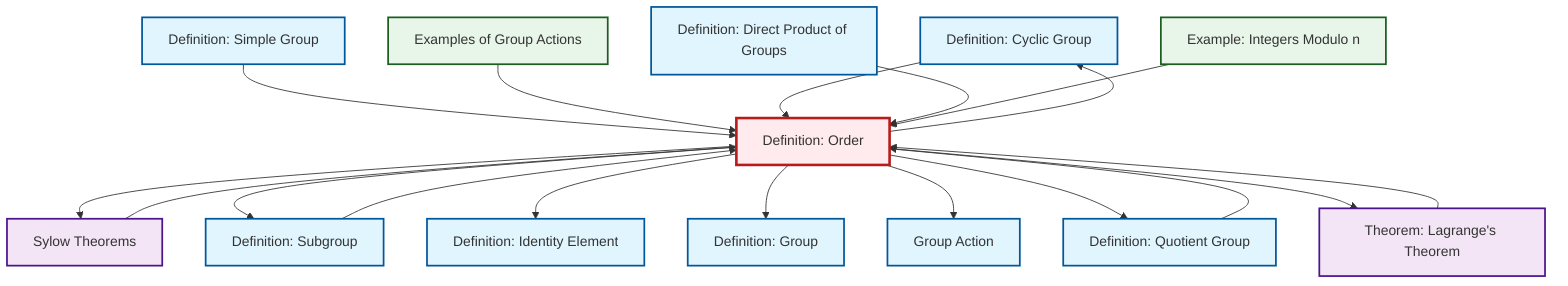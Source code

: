 graph TD
    classDef definition fill:#e1f5fe,stroke:#01579b,stroke-width:2px
    classDef theorem fill:#f3e5f5,stroke:#4a148c,stroke-width:2px
    classDef axiom fill:#fff3e0,stroke:#e65100,stroke-width:2px
    classDef example fill:#e8f5e9,stroke:#1b5e20,stroke-width:2px
    classDef current fill:#ffebee,stroke:#b71c1c,stroke-width:3px
    def-cyclic-group["Definition: Cyclic Group"]:::definition
    def-order["Definition: Order"]:::definition
    def-identity-element["Definition: Identity Element"]:::definition
    ex-quotient-integers-mod-n["Example: Integers Modulo n"]:::example
    def-simple-group["Definition: Simple Group"]:::definition
    def-quotient-group["Definition: Quotient Group"]:::definition
    ex-group-action-examples["Examples of Group Actions"]:::example
    thm-lagrange["Theorem: Lagrange's Theorem"]:::theorem
    def-group-action["Group Action"]:::definition
    thm-sylow["Sylow Theorems"]:::theorem
    def-subgroup["Definition: Subgroup"]:::definition
    def-direct-product["Definition: Direct Product of Groups"]:::definition
    def-group["Definition: Group"]:::definition
    def-order --> thm-sylow
    def-simple-group --> def-order
    ex-group-action-examples --> def-order
    def-order --> def-subgroup
    thm-sylow --> def-order
    def-order --> def-identity-element
    def-order --> def-group
    def-order --> def-group-action
    def-cyclic-group --> def-order
    thm-lagrange --> def-order
    def-order --> def-cyclic-group
    def-direct-product --> def-order
    def-order --> def-quotient-group
    def-order --> thm-lagrange
    def-subgroup --> def-order
    def-quotient-group --> def-order
    ex-quotient-integers-mod-n --> def-order
    class def-order current